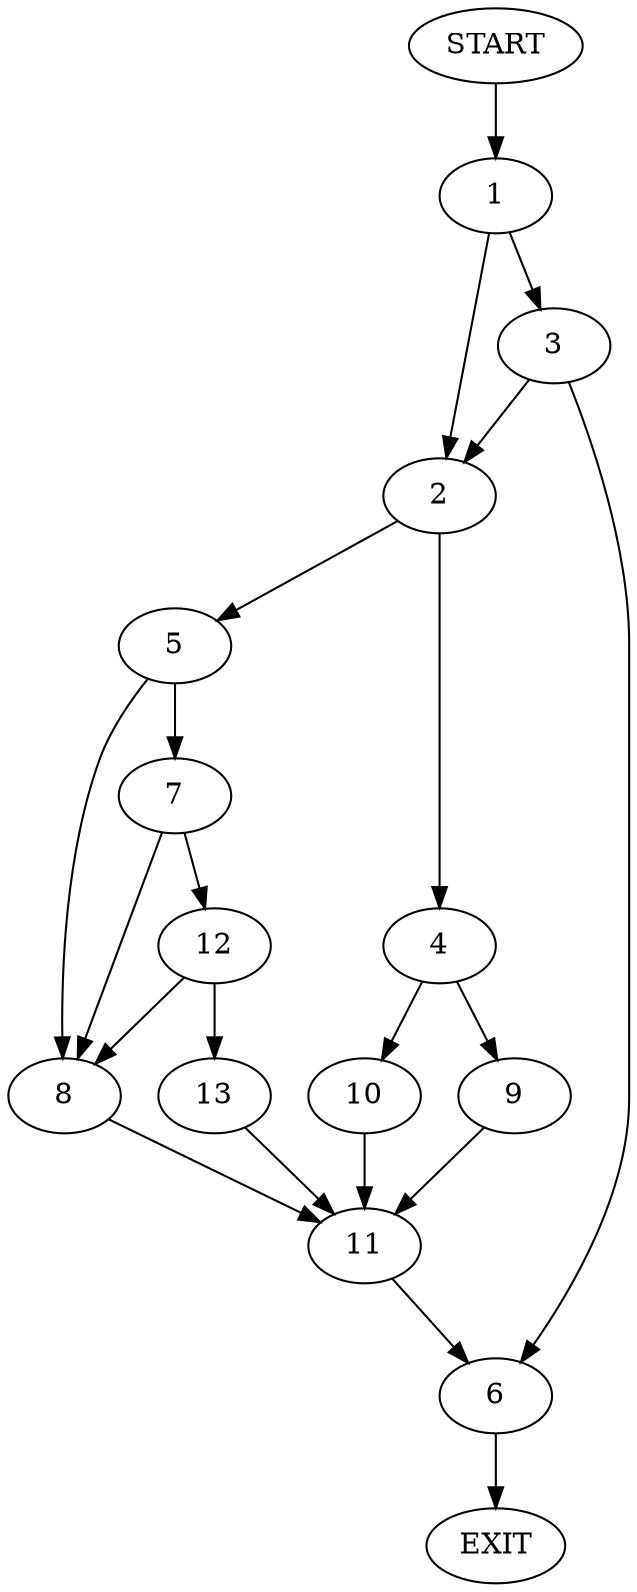 digraph {
0 [label="START"]
14 [label="EXIT"]
0 -> 1
1 -> 2
1 -> 3
2 -> 4
2 -> 5
3 -> 2
3 -> 6
6 -> 14
5 -> 7
5 -> 8
4 -> 9
4 -> 10
9 -> 11
10 -> 11
11 -> 6
7 -> 12
7 -> 8
8 -> 11
12 -> 13
12 -> 8
13 -> 11
}
